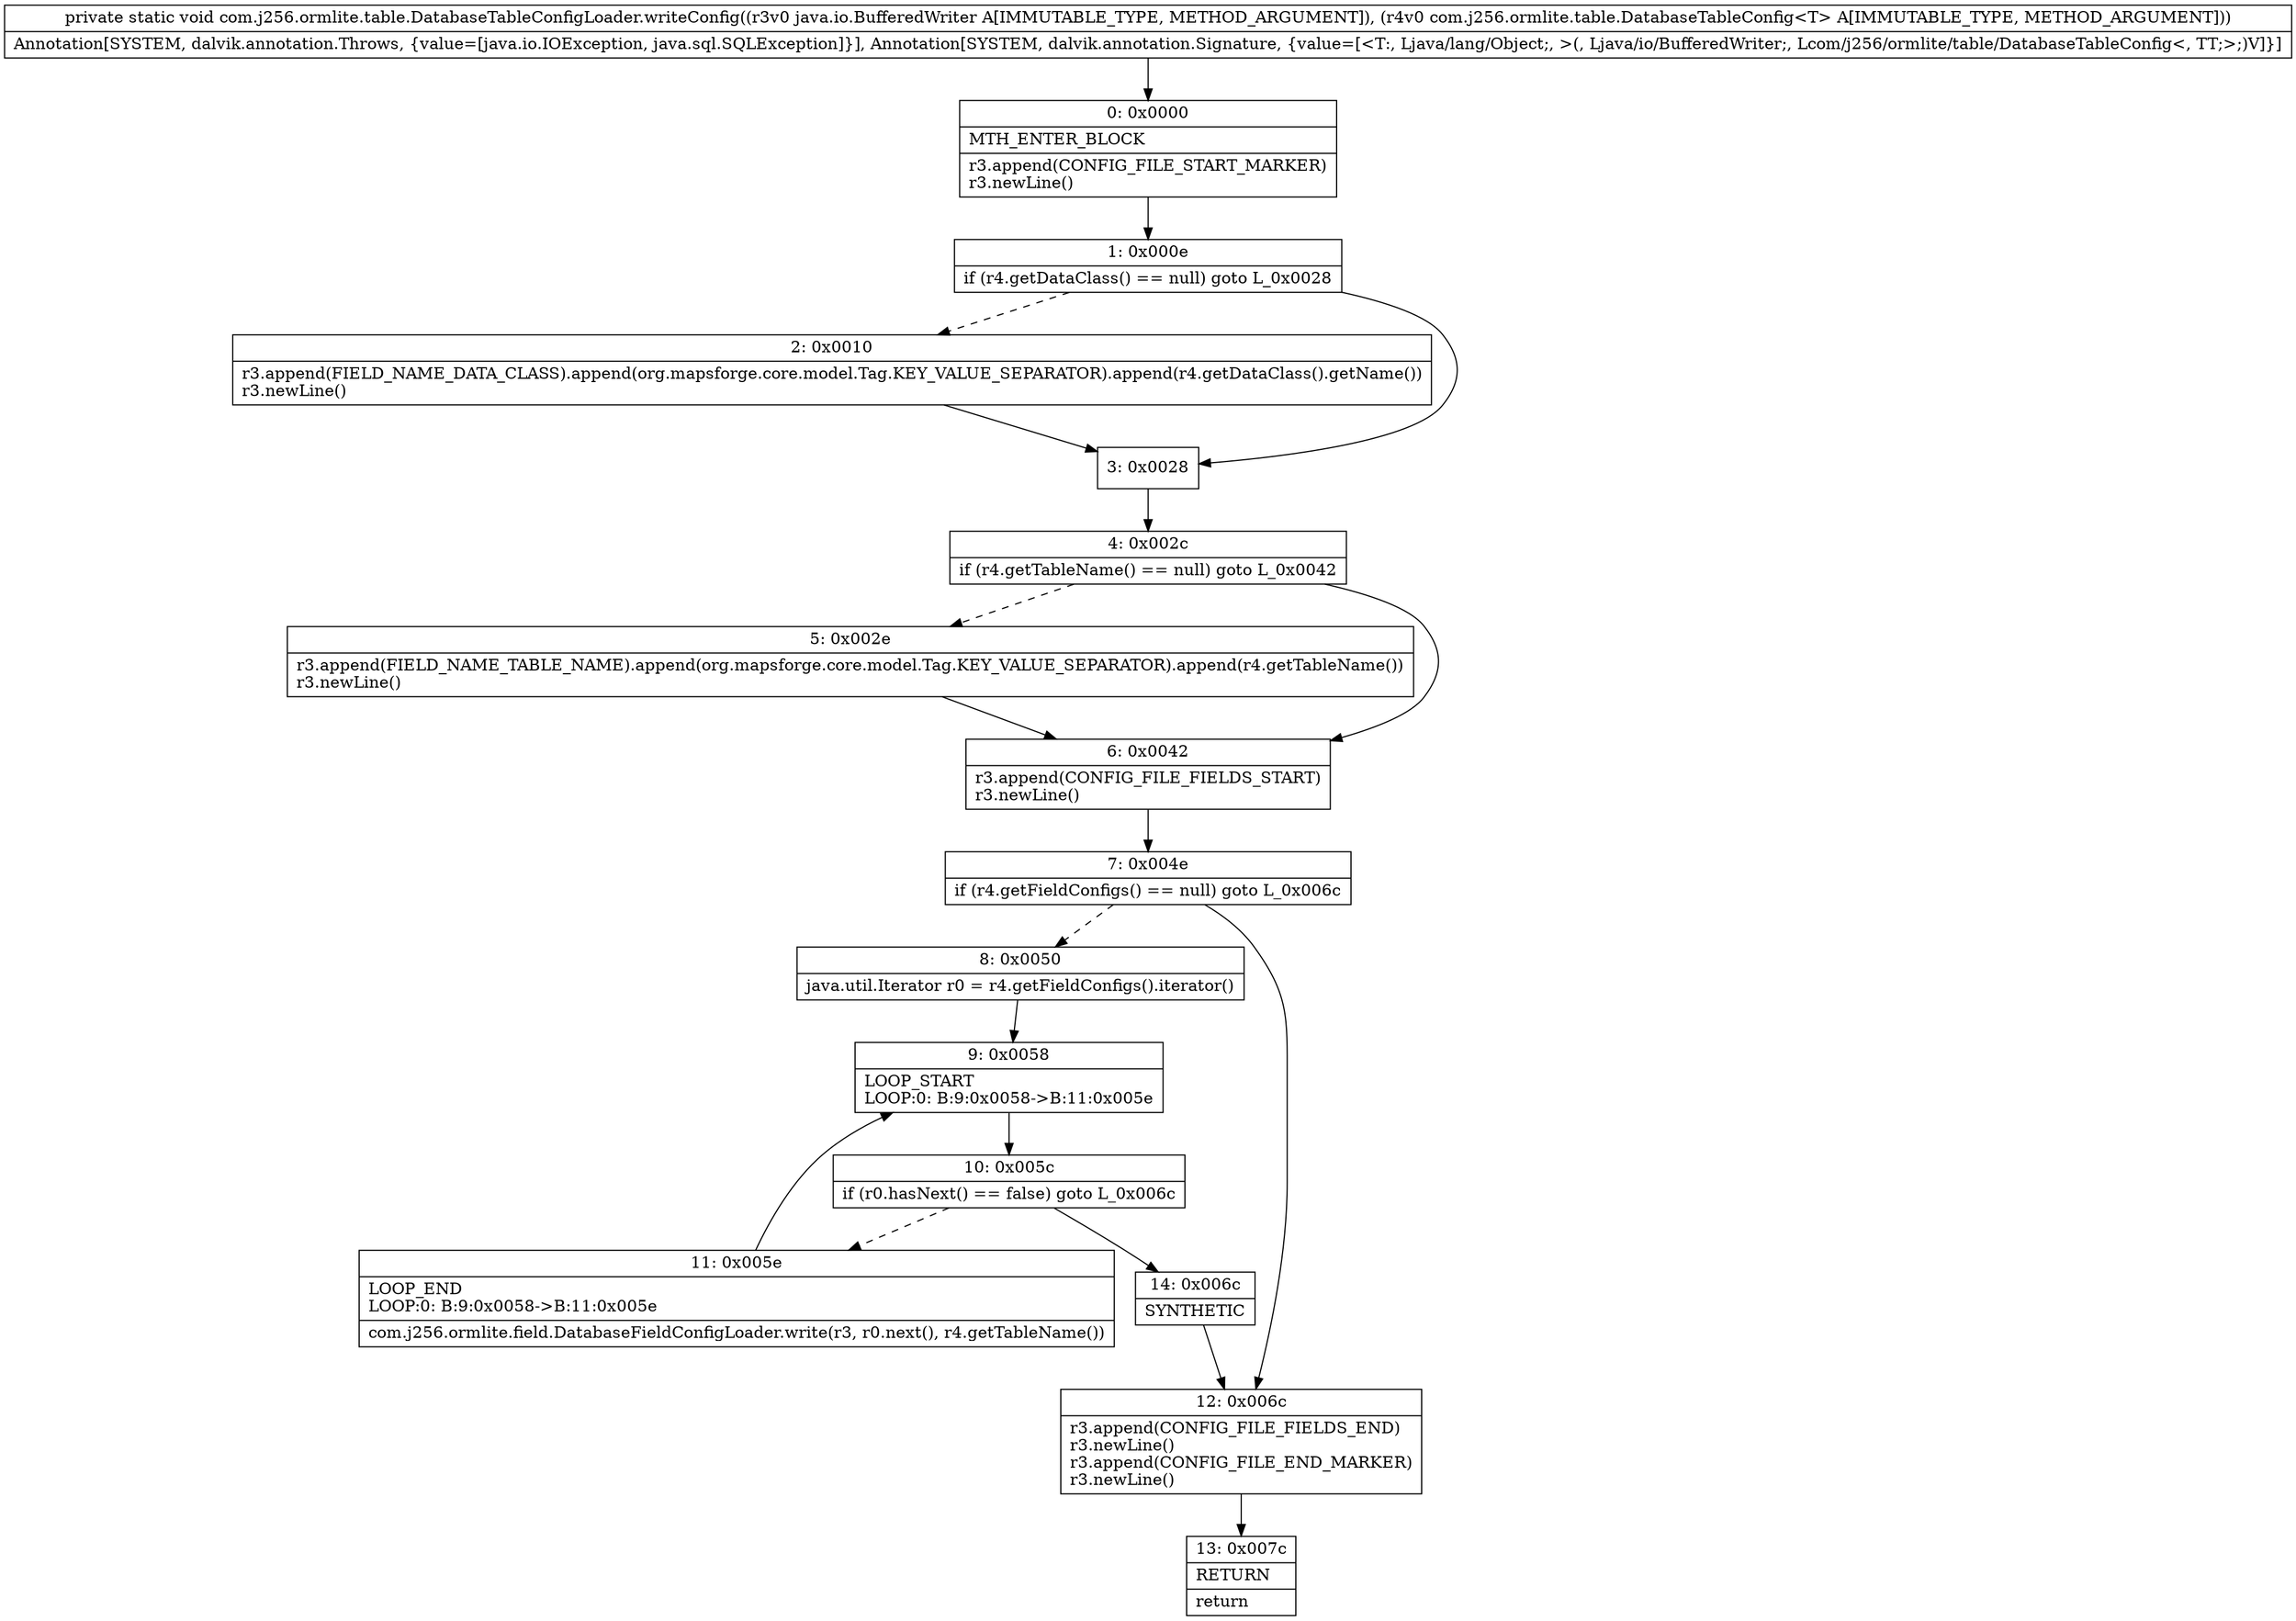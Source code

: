 digraph "CFG forcom.j256.ormlite.table.DatabaseTableConfigLoader.writeConfig(Ljava\/io\/BufferedWriter;Lcom\/j256\/ormlite\/table\/DatabaseTableConfig;)V" {
Node_0 [shape=record,label="{0\:\ 0x0000|MTH_ENTER_BLOCK\l|r3.append(CONFIG_FILE_START_MARKER)\lr3.newLine()\l}"];
Node_1 [shape=record,label="{1\:\ 0x000e|if (r4.getDataClass() == null) goto L_0x0028\l}"];
Node_2 [shape=record,label="{2\:\ 0x0010|r3.append(FIELD_NAME_DATA_CLASS).append(org.mapsforge.core.model.Tag.KEY_VALUE_SEPARATOR).append(r4.getDataClass().getName())\lr3.newLine()\l}"];
Node_3 [shape=record,label="{3\:\ 0x0028}"];
Node_4 [shape=record,label="{4\:\ 0x002c|if (r4.getTableName() == null) goto L_0x0042\l}"];
Node_5 [shape=record,label="{5\:\ 0x002e|r3.append(FIELD_NAME_TABLE_NAME).append(org.mapsforge.core.model.Tag.KEY_VALUE_SEPARATOR).append(r4.getTableName())\lr3.newLine()\l}"];
Node_6 [shape=record,label="{6\:\ 0x0042|r3.append(CONFIG_FILE_FIELDS_START)\lr3.newLine()\l}"];
Node_7 [shape=record,label="{7\:\ 0x004e|if (r4.getFieldConfigs() == null) goto L_0x006c\l}"];
Node_8 [shape=record,label="{8\:\ 0x0050|java.util.Iterator r0 = r4.getFieldConfigs().iterator()\l}"];
Node_9 [shape=record,label="{9\:\ 0x0058|LOOP_START\lLOOP:0: B:9:0x0058\-\>B:11:0x005e\l}"];
Node_10 [shape=record,label="{10\:\ 0x005c|if (r0.hasNext() == false) goto L_0x006c\l}"];
Node_11 [shape=record,label="{11\:\ 0x005e|LOOP_END\lLOOP:0: B:9:0x0058\-\>B:11:0x005e\l|com.j256.ormlite.field.DatabaseFieldConfigLoader.write(r3, r0.next(), r4.getTableName())\l}"];
Node_12 [shape=record,label="{12\:\ 0x006c|r3.append(CONFIG_FILE_FIELDS_END)\lr3.newLine()\lr3.append(CONFIG_FILE_END_MARKER)\lr3.newLine()\l}"];
Node_13 [shape=record,label="{13\:\ 0x007c|RETURN\l|return\l}"];
Node_14 [shape=record,label="{14\:\ 0x006c|SYNTHETIC\l}"];
MethodNode[shape=record,label="{private static void com.j256.ormlite.table.DatabaseTableConfigLoader.writeConfig((r3v0 java.io.BufferedWriter A[IMMUTABLE_TYPE, METHOD_ARGUMENT]), (r4v0 com.j256.ormlite.table.DatabaseTableConfig\<T\> A[IMMUTABLE_TYPE, METHOD_ARGUMENT]))  | Annotation[SYSTEM, dalvik.annotation.Throws, \{value=[java.io.IOException, java.sql.SQLException]\}], Annotation[SYSTEM, dalvik.annotation.Signature, \{value=[\<T:, Ljava\/lang\/Object;, \>(, Ljava\/io\/BufferedWriter;, Lcom\/j256\/ormlite\/table\/DatabaseTableConfig\<, TT;\>;)V]\}]\l}"];
MethodNode -> Node_0;
Node_0 -> Node_1;
Node_1 -> Node_2[style=dashed];
Node_1 -> Node_3;
Node_2 -> Node_3;
Node_3 -> Node_4;
Node_4 -> Node_5[style=dashed];
Node_4 -> Node_6;
Node_5 -> Node_6;
Node_6 -> Node_7;
Node_7 -> Node_8[style=dashed];
Node_7 -> Node_12;
Node_8 -> Node_9;
Node_9 -> Node_10;
Node_10 -> Node_11[style=dashed];
Node_10 -> Node_14;
Node_11 -> Node_9;
Node_12 -> Node_13;
Node_14 -> Node_12;
}

